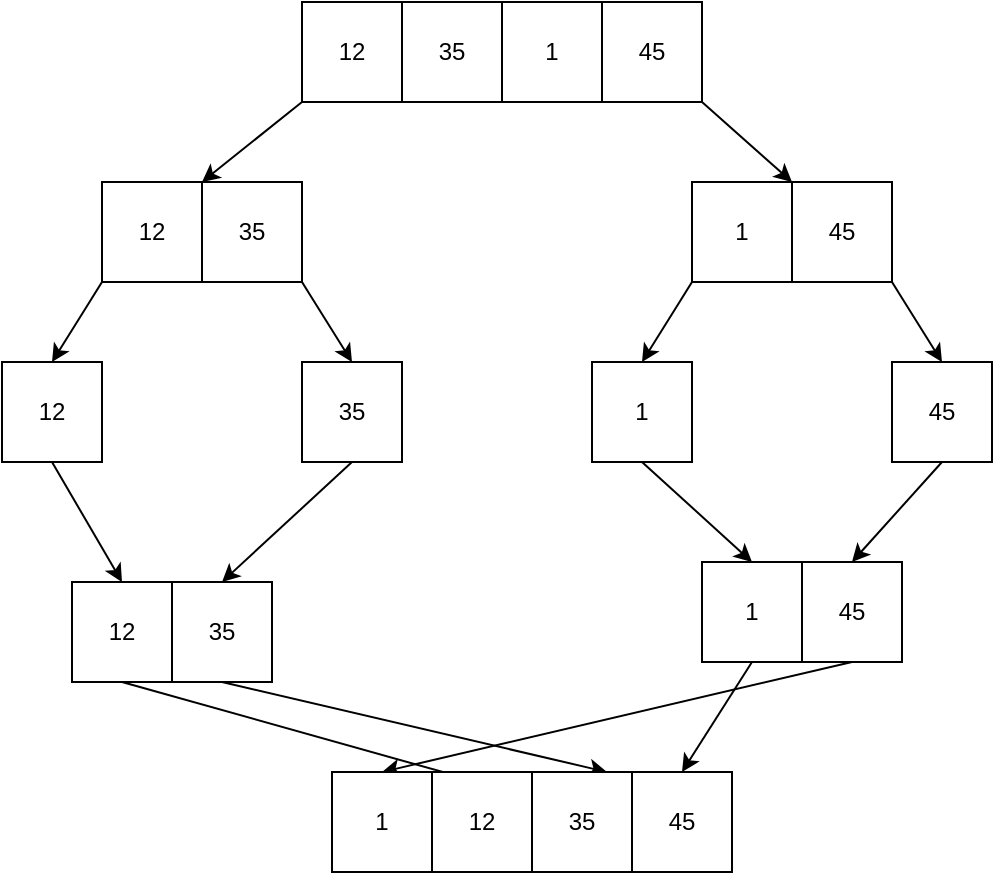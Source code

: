 <mxfile>
    <diagram id="WLVngsLuC5VmyCXryfcA" name="Page-1">
        <mxGraphModel dx="2368" dy="930" grid="1" gridSize="10" guides="1" tooltips="1" connect="1" arrows="1" fold="1" page="1" pageScale="1" pageWidth="850" pageHeight="1100" math="0" shadow="0">
            <root>
                <mxCell id="0"/>
                <mxCell id="1" parent="0"/>
                <mxCell id="16" style="edgeStyle=none;html=1;exitX=0;exitY=1;exitDx=0;exitDy=0;entryX=0;entryY=0;entryDx=0;entryDy=0;" parent="1" source="2" target="10" edge="1">
                    <mxGeometry relative="1" as="geometry"/>
                </mxCell>
                <mxCell id="2" value="12" style="whiteSpace=wrap;html=1;aspect=fixed;" parent="1" vertex="1">
                    <mxGeometry x="305" y="140" width="50" height="50" as="geometry"/>
                </mxCell>
                <mxCell id="17" style="edgeStyle=none;html=1;exitX=1;exitY=1;exitDx=0;exitDy=0;entryX=1;entryY=0;entryDx=0;entryDy=0;" parent="1" source="3" target="15" edge="1">
                    <mxGeometry relative="1" as="geometry"/>
                </mxCell>
                <mxCell id="3" value="45" style="whiteSpace=wrap;html=1;aspect=fixed;" parent="1" vertex="1">
                    <mxGeometry x="455" y="140" width="50" height="50" as="geometry"/>
                </mxCell>
                <mxCell id="4" value="35" style="whiteSpace=wrap;html=1;aspect=fixed;" parent="1" vertex="1">
                    <mxGeometry x="355" y="140" width="50" height="50" as="geometry"/>
                </mxCell>
                <mxCell id="9" value="1" style="whiteSpace=wrap;html=1;aspect=fixed;" parent="1" vertex="1">
                    <mxGeometry x="405" y="140" width="50" height="50" as="geometry"/>
                </mxCell>
                <mxCell id="23" style="edgeStyle=none;html=1;exitX=1;exitY=1;exitDx=0;exitDy=0;entryX=0.5;entryY=0;entryDx=0;entryDy=0;" parent="1" source="10" target="18" edge="1">
                    <mxGeometry relative="1" as="geometry"/>
                </mxCell>
                <mxCell id="10" value="35" style="whiteSpace=wrap;html=1;aspect=fixed;" parent="1" vertex="1">
                    <mxGeometry x="255" y="230" width="50" height="50" as="geometry"/>
                </mxCell>
                <mxCell id="22" style="edgeStyle=none;html=1;exitX=0;exitY=1;exitDx=0;exitDy=0;entryX=0.5;entryY=0;entryDx=0;entryDy=0;" parent="1" source="11" target="19" edge="1">
                    <mxGeometry relative="1" as="geometry"/>
                </mxCell>
                <mxCell id="11" value="12" style="whiteSpace=wrap;html=1;aspect=fixed;" parent="1" vertex="1">
                    <mxGeometry x="205" y="230" width="50" height="50" as="geometry"/>
                </mxCell>
                <mxCell id="25" style="edgeStyle=none;html=1;exitX=1;exitY=1;exitDx=0;exitDy=0;entryX=0.5;entryY=0;entryDx=0;entryDy=0;" parent="1" source="14" target="20" edge="1">
                    <mxGeometry relative="1" as="geometry"/>
                </mxCell>
                <mxCell id="14" value="45" style="whiteSpace=wrap;html=1;aspect=fixed;" parent="1" vertex="1">
                    <mxGeometry x="550" y="230" width="50" height="50" as="geometry"/>
                </mxCell>
                <mxCell id="24" style="edgeStyle=none;html=1;exitX=0;exitY=1;exitDx=0;exitDy=0;entryX=0.5;entryY=0;entryDx=0;entryDy=0;" parent="1" source="15" target="21" edge="1">
                    <mxGeometry relative="1" as="geometry"/>
                </mxCell>
                <mxCell id="15" value="1" style="whiteSpace=wrap;html=1;aspect=fixed;" parent="1" vertex="1">
                    <mxGeometry x="500" y="230" width="50" height="50" as="geometry"/>
                </mxCell>
                <mxCell id="31" style="edgeStyle=none;html=1;exitX=0.5;exitY=1;exitDx=0;exitDy=0;entryX=0.5;entryY=0;entryDx=0;entryDy=0;" parent="1" source="18" target="26" edge="1">
                    <mxGeometry relative="1" as="geometry"/>
                </mxCell>
                <mxCell id="18" value="35" style="whiteSpace=wrap;html=1;aspect=fixed;" parent="1" vertex="1">
                    <mxGeometry x="305" y="320" width="50" height="50" as="geometry"/>
                </mxCell>
                <mxCell id="30" style="edgeStyle=none;html=1;exitX=0.5;exitY=1;exitDx=0;exitDy=0;entryX=0.5;entryY=0;entryDx=0;entryDy=0;" parent="1" source="19" target="27" edge="1">
                    <mxGeometry relative="1" as="geometry"/>
                </mxCell>
                <mxCell id="19" value="12" style="whiteSpace=wrap;html=1;aspect=fixed;" parent="1" vertex="1">
                    <mxGeometry x="155" y="320" width="50" height="50" as="geometry"/>
                </mxCell>
                <mxCell id="33" style="edgeStyle=none;html=1;exitX=0.5;exitY=1;exitDx=0;exitDy=0;entryX=0.5;entryY=0;entryDx=0;entryDy=0;" parent="1" source="20" target="28" edge="1">
                    <mxGeometry relative="1" as="geometry"/>
                </mxCell>
                <mxCell id="20" value="45" style="whiteSpace=wrap;html=1;aspect=fixed;" parent="1" vertex="1">
                    <mxGeometry x="600" y="320" width="50" height="50" as="geometry"/>
                </mxCell>
                <mxCell id="32" style="edgeStyle=none;html=1;exitX=0.5;exitY=1;exitDx=0;exitDy=0;entryX=0.5;entryY=0;entryDx=0;entryDy=0;" parent="1" source="21" target="29" edge="1">
                    <mxGeometry relative="1" as="geometry"/>
                </mxCell>
                <mxCell id="21" value="1" style="whiteSpace=wrap;html=1;aspect=fixed;" parent="1" vertex="1">
                    <mxGeometry x="450" y="320" width="50" height="50" as="geometry"/>
                </mxCell>
                <mxCell id="40" style="edgeStyle=none;html=1;exitX=0.5;exitY=1;exitDx=0;exitDy=0;entryX=0.75;entryY=0;entryDx=0;entryDy=0;" parent="1" source="26" target="35" edge="1">
                    <mxGeometry relative="1" as="geometry"/>
                </mxCell>
                <mxCell id="26" value="35" style="whiteSpace=wrap;html=1;aspect=fixed;" parent="1" vertex="1">
                    <mxGeometry x="240" y="430" width="50" height="50" as="geometry"/>
                </mxCell>
                <mxCell id="39" style="edgeStyle=none;html=1;exitX=0.5;exitY=1;exitDx=0;exitDy=0;entryX=1;entryY=0.25;entryDx=0;entryDy=0;" parent="1" source="27" target="36" edge="1">
                    <mxGeometry relative="1" as="geometry"/>
                </mxCell>
                <mxCell id="27" value="12" style="whiteSpace=wrap;html=1;aspect=fixed;" parent="1" vertex="1">
                    <mxGeometry x="190" y="430" width="50" height="50" as="geometry"/>
                </mxCell>
                <mxCell id="38" style="edgeStyle=none;html=1;exitX=0.5;exitY=1;exitDx=0;exitDy=0;entryX=0.5;entryY=0;entryDx=0;entryDy=0;" parent="1" source="28" target="37" edge="1">
                    <mxGeometry relative="1" as="geometry"/>
                </mxCell>
                <mxCell id="28" value="45" style="whiteSpace=wrap;html=1;aspect=fixed;" parent="1" vertex="1">
                    <mxGeometry x="555" y="420" width="50" height="50" as="geometry"/>
                </mxCell>
                <mxCell id="41" style="edgeStyle=none;html=1;exitX=0.5;exitY=1;exitDx=0;exitDy=0;entryX=0.5;entryY=0;entryDx=0;entryDy=0;" parent="1" source="29" target="34" edge="1">
                    <mxGeometry relative="1" as="geometry"/>
                </mxCell>
                <mxCell id="29" value="1" style="whiteSpace=wrap;html=1;aspect=fixed;" parent="1" vertex="1">
                    <mxGeometry x="505" y="420" width="50" height="50" as="geometry"/>
                </mxCell>
                <mxCell id="34" value="45" style="whiteSpace=wrap;html=1;aspect=fixed;" parent="1" vertex="1">
                    <mxGeometry x="470" y="525" width="50" height="50" as="geometry"/>
                </mxCell>
                <mxCell id="35" value="35" style="whiteSpace=wrap;html=1;aspect=fixed;" parent="1" vertex="1">
                    <mxGeometry x="420" y="525" width="50" height="50" as="geometry"/>
                </mxCell>
                <mxCell id="36" value="12" style="whiteSpace=wrap;html=1;aspect=fixed;" parent="1" vertex="1">
                    <mxGeometry x="370" y="525" width="50" height="50" as="geometry"/>
                </mxCell>
                <mxCell id="37" value="1" style="whiteSpace=wrap;html=1;aspect=fixed;" parent="1" vertex="1">
                    <mxGeometry x="320" y="525" width="50" height="50" as="geometry"/>
                </mxCell>
            </root>
        </mxGraphModel>
    </diagram>
</mxfile>